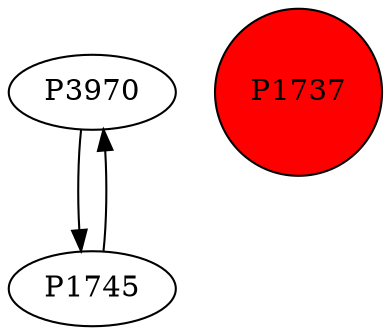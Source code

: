 digraph {
	P3970 -> P1745
	P1745 -> P3970
	P1737 [shape=circle]
	P1737 [style=filled]
	P1737 [fillcolor=red]
}